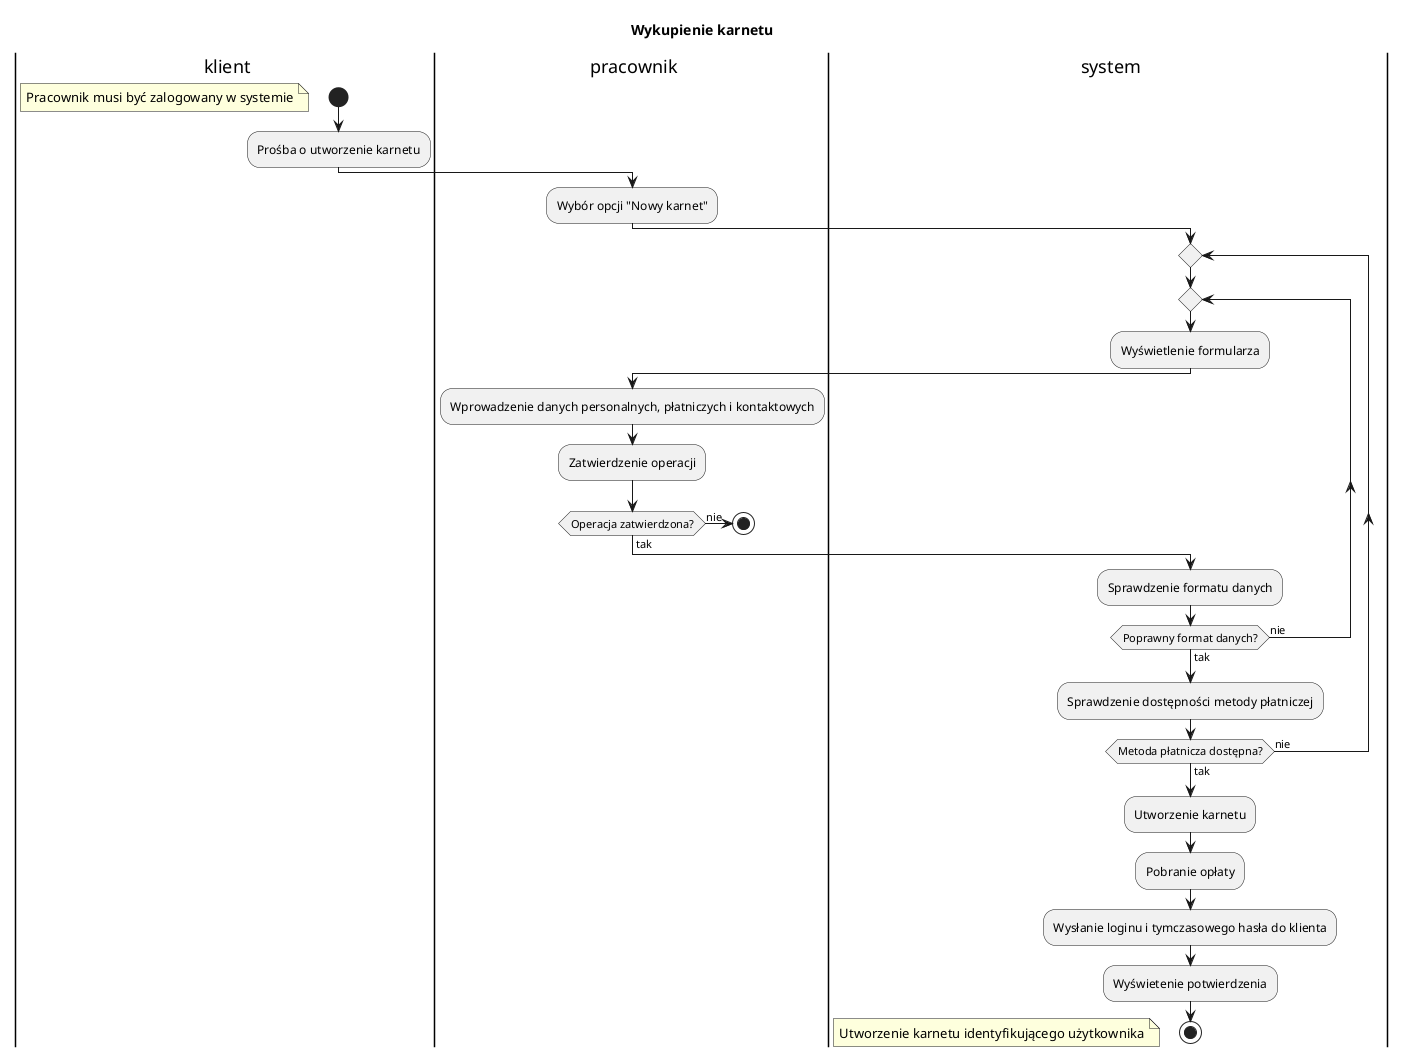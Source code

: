 @startuml "Wykupienie karnetu"
title "Wykupienie karnetu"

|k| klient
|p| pracownik
|s| system

|k|
start
floating note left: Pracownik musi być zalogowany w systemie
:Prośba o utworzenie karnetu;

|p|
:Wybór opcji "Nowy karnet";

|s|
repeat
repeat
:Wyświetlenie formularza;

|p|
:Wprowadzenie danych personalnych, płatniczych i kontaktowych;
:Zatwierdzenie operacji;

if (Operacja zatwierdzona?) then (tak)
else (nie)
stop
endif

|s|
:Sprawdzenie formatu danych;
repeat while (Poprawny format danych?) is (nie) not (tak)
:Sprawdzenie dostępności metody płatniczej;
repeat while (Metoda płatnicza dostępna?) is (nie) not (tak)
:Utworzenie karnetu;
:Pobranie opłaty;
:Wysłanie loginu i tymczasowego hasła do klienta;
:Wyświetenie potwierdzenia;

stop
floating note left: Utworzenie karnetu identyfikującego użytkownika
@enduml
